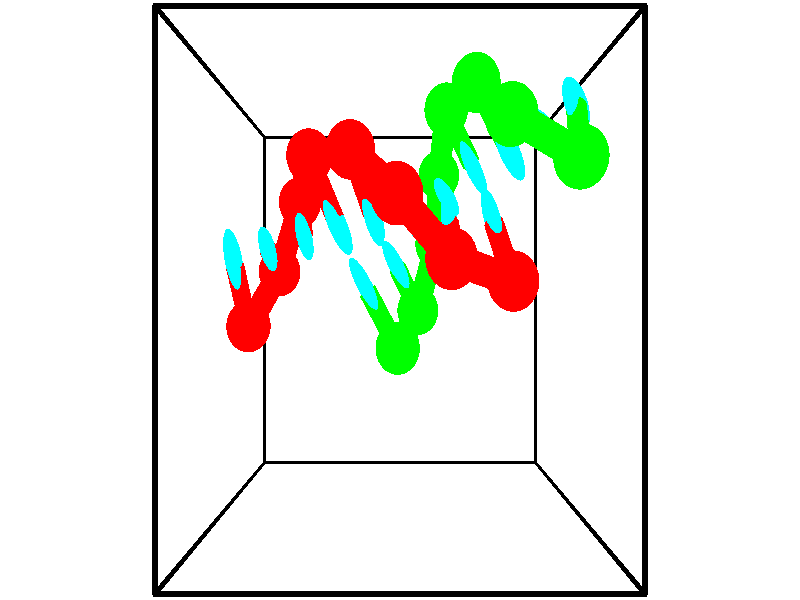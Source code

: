 // switches for output
#declare DRAW_BASES = 1; // possible values are 0, 1; only relevant for DNA ribbons
#declare DRAW_BASES_TYPE = 3; // possible values are 1, 2, 3; only relevant for DNA ribbons
#declare DRAW_FOG = 0; // set to 1 to enable fog

#include "colors.inc"

#include "transforms.inc"
background { rgb <1, 1, 1>}

#default {
   normal{
       ripples 0.25
       frequency 0.20
       turbulence 0.2
       lambda 5
   }
	finish {
		phong 0.1
		phong_size 40.
	}
}

// original window dimensions: 1024x640


// camera settings

camera {
	sky <-0, 1, 0>
	up <-0, 1, 0>
	right 1.6 * <1, 0, 0>
	location <2.5, 2.5, 11.1562>
	look_at <2.5, 2.5, 2.5>
	direction <0, 0, -8.6562>
	angle 67.0682
}


# declare cpy_camera_pos = <2.5, 2.5, 11.1562>;
# if (DRAW_FOG = 1)
fog {
	fog_type 2
	up vnormalize(cpy_camera_pos)
	color rgbt<1,1,1,0.3>
	distance 1e-5
	fog_alt 3e-3
	fog_offset 4
}
# end


// LIGHTS

# declare lum = 6;
global_settings {
	ambient_light rgb lum * <0.05, 0.05, 0.05>
	max_trace_level 15
}# declare cpy_direct_light_amount = 0.25;
light_source
{	1000 * <-1, -1, 1>,
	rgb lum * cpy_direct_light_amount
	parallel
}

light_source
{	1000 * <1, 1, -1>,
	rgb lum * cpy_direct_light_amount
	parallel
}

// strand 0

// nucleotide -1

// particle -1
sphere {
	<0.740857, 2.244534, 4.141206> 0.250000
	pigment { color rgbt <1,0,0,0> }
	no_shadow
}
cylinder {
	<0.688126, 2.602592, 4.311540>,  <0.656487, 2.817428, 4.413740>, 0.100000
	pigment { color rgbt <1,0,0,0> }
	no_shadow
}
cylinder {
	<0.688126, 2.602592, 4.311540>,  <0.740857, 2.244534, 4.141206>, 0.100000
	pigment { color rgbt <1,0,0,0> }
	no_shadow
}

// particle -1
sphere {
	<0.688126, 2.602592, 4.311540> 0.100000
	pigment { color rgbt <1,0,0,0> }
	no_shadow
}
sphere {
	0, 1
	scale<0.080000,0.200000,0.300000>
	matrix <0.989499, 0.144517, 0.002536,
		-0.059270, 0.421697, -0.904797,
		-0.131828, 0.895146, 0.425834,
		0.648577, 2.871136, 4.439290>
	pigment { color rgbt <0,1,1,0> }
	no_shadow
}
cylinder {
	<1.023714, 2.788708, 3.746573>,  <0.740857, 2.244534, 4.141206>, 0.130000
	pigment { color rgbt <1,0,0,0> }
	no_shadow
}

// nucleotide -1

// particle -1
sphere {
	<1.023714, 2.788708, 3.746573> 0.250000
	pigment { color rgbt <1,0,0,0> }
	no_shadow
}
cylinder {
	<1.025520, 2.892952, 4.132747>,  <1.026604, 2.955498, 4.364451>, 0.100000
	pigment { color rgbt <1,0,0,0> }
	no_shadow
}
cylinder {
	<1.025520, 2.892952, 4.132747>,  <1.023714, 2.788708, 3.746573>, 0.100000
	pigment { color rgbt <1,0,0,0> }
	no_shadow
}

// particle -1
sphere {
	<1.025520, 2.892952, 4.132747> 0.100000
	pigment { color rgbt <1,0,0,0> }
	no_shadow
}
sphere {
	0, 1
	scale<0.080000,0.200000,0.300000>
	matrix <0.962624, 0.260314, -0.074771,
		-0.270802, 0.929687, -0.249695,
		0.004515, 0.260611, 0.965433,
		1.026875, 2.971135, 4.422377>
	pigment { color rgbt <0,1,1,0> }
	no_shadow
}
cylinder {
	<1.292706, 3.481259, 3.869025>,  <1.023714, 2.788708, 3.746573>, 0.130000
	pigment { color rgbt <1,0,0,0> }
	no_shadow
}

// nucleotide -1

// particle -1
sphere {
	<1.292706, 3.481259, 3.869025> 0.250000
	pigment { color rgbt <1,0,0,0> }
	no_shadow
}
cylinder {
	<1.373077, 3.258018, 4.191056>,  <1.421300, 3.124074, 4.384275>, 0.100000
	pigment { color rgbt <1,0,0,0> }
	no_shadow
}
cylinder {
	<1.373077, 3.258018, 4.191056>,  <1.292706, 3.481259, 3.869025>, 0.100000
	pigment { color rgbt <1,0,0,0> }
	no_shadow
}

// particle -1
sphere {
	<1.373077, 3.258018, 4.191056> 0.100000
	pigment { color rgbt <1,0,0,0> }
	no_shadow
}
sphere {
	0, 1
	scale<0.080000,0.200000,0.300000>
	matrix <0.947287, 0.320055, -0.014549,
		-0.249550, 0.765563, 0.592991,
		0.200928, -0.558102, 0.805078,
		1.433356, 3.090588, 4.432580>
	pigment { color rgbt <0,1,1,0> }
	no_shadow
}
cylinder {
	<1.503951, 3.815637, 4.521719>,  <1.292706, 3.481259, 3.869025>, 0.130000
	pigment { color rgbt <1,0,0,0> }
	no_shadow
}

// nucleotide -1

// particle -1
sphere {
	<1.503951, 3.815637, 4.521719> 0.250000
	pigment { color rgbt <1,0,0,0> }
	no_shadow
}
cylinder {
	<1.681137, 3.457558, 4.502110>,  <1.787449, 3.242710, 4.490344>, 0.100000
	pigment { color rgbt <1,0,0,0> }
	no_shadow
}
cylinder {
	<1.681137, 3.457558, 4.502110>,  <1.503951, 3.815637, 4.521719>, 0.100000
	pigment { color rgbt <1,0,0,0> }
	no_shadow
}

// particle -1
sphere {
	<1.681137, 3.457558, 4.502110> 0.100000
	pigment { color rgbt <1,0,0,0> }
	no_shadow
}
sphere {
	0, 1
	scale<0.080000,0.200000,0.300000>
	matrix <0.862515, 0.410595, 0.295768,
		-0.244643, -0.173298, 0.954001,
		0.442964, -0.895198, -0.049022,
		1.814026, 3.188998, 4.487403>
	pigment { color rgbt <0,1,1,0> }
	no_shadow
}
cylinder {
	<1.998415, 3.767818, 5.048422>,  <1.503951, 3.815637, 4.521719>, 0.130000
	pigment { color rgbt <1,0,0,0> }
	no_shadow
}

// nucleotide -1

// particle -1
sphere {
	<1.998415, 3.767818, 5.048422> 0.250000
	pigment { color rgbt <1,0,0,0> }
	no_shadow
}
cylinder {
	<2.120041, 3.472183, 4.807991>,  <2.193017, 3.294802, 4.663732>, 0.100000
	pigment { color rgbt <1,0,0,0> }
	no_shadow
}
cylinder {
	<2.120041, 3.472183, 4.807991>,  <1.998415, 3.767818, 5.048422>, 0.100000
	pigment { color rgbt <1,0,0,0> }
	no_shadow
}

// particle -1
sphere {
	<2.120041, 3.472183, 4.807991> 0.100000
	pigment { color rgbt <1,0,0,0> }
	no_shadow
}
sphere {
	0, 1
	scale<0.080000,0.200000,0.300000>
	matrix <0.949924, 0.187519, 0.249962,
		-0.072030, -0.646984, 0.759094,
		0.304066, -0.739086, -0.601078,
		2.211261, 3.250457, 4.627667>
	pigment { color rgbt <0,1,1,0> }
	no_shadow
}
cylinder {
	<2.468284, 3.334585, 5.490565>,  <1.998415, 3.767818, 5.048422>, 0.130000
	pigment { color rgbt <1,0,0,0> }
	no_shadow
}

// nucleotide -1

// particle -1
sphere {
	<2.468284, 3.334585, 5.490565> 0.250000
	pigment { color rgbt <1,0,0,0> }
	no_shadow
}
cylinder {
	<2.563995, 3.277023, 5.106474>,  <2.621422, 3.242486, 4.876019>, 0.100000
	pigment { color rgbt <1,0,0,0> }
	no_shadow
}
cylinder {
	<2.563995, 3.277023, 5.106474>,  <2.468284, 3.334585, 5.490565>, 0.100000
	pigment { color rgbt <1,0,0,0> }
	no_shadow
}

// particle -1
sphere {
	<2.563995, 3.277023, 5.106474> 0.100000
	pigment { color rgbt <1,0,0,0> }
	no_shadow
}
sphere {
	0, 1
	scale<0.080000,0.200000,0.300000>
	matrix <0.949381, 0.241974, 0.200312,
		0.203524, -0.959552, 0.194520,
		0.239278, -0.143905, -0.960227,
		2.635779, 3.233852, 4.818406>
	pigment { color rgbt <0,1,1,0> }
	no_shadow
}
cylinder {
	<2.990366, 2.828697, 5.416644>,  <2.468284, 3.334585, 5.490565>, 0.130000
	pigment { color rgbt <1,0,0,0> }
	no_shadow
}

// nucleotide -1

// particle -1
sphere {
	<2.990366, 2.828697, 5.416644> 0.250000
	pigment { color rgbt <1,0,0,0> }
	no_shadow
}
cylinder {
	<3.008381, 3.029915, 5.071409>,  <3.019190, 3.150646, 4.864269>, 0.100000
	pigment { color rgbt <1,0,0,0> }
	no_shadow
}
cylinder {
	<3.008381, 3.029915, 5.071409>,  <2.990366, 2.828697, 5.416644>, 0.100000
	pigment { color rgbt <1,0,0,0> }
	no_shadow
}

// particle -1
sphere {
	<3.008381, 3.029915, 5.071409> 0.100000
	pigment { color rgbt <1,0,0,0> }
	no_shadow
}
sphere {
	0, 1
	scale<0.080000,0.200000,0.300000>
	matrix <0.951190, 0.242444, 0.190940,
		0.305301, -0.829558, -0.467573,
		0.045036, 0.503045, -0.863086,
		3.021892, 3.180828, 4.812483>
	pigment { color rgbt <0,1,1,0> }
	no_shadow
}
cylinder {
	<3.609601, 2.653998, 5.240171>,  <2.990366, 2.828697, 5.416644>, 0.130000
	pigment { color rgbt <1,0,0,0> }
	no_shadow
}

// nucleotide -1

// particle -1
sphere {
	<3.609601, 2.653998, 5.240171> 0.250000
	pigment { color rgbt <1,0,0,0> }
	no_shadow
}
cylinder {
	<3.525589, 2.974022, 5.015389>,  <3.475182, 3.166036, 4.880520>, 0.100000
	pigment { color rgbt <1,0,0,0> }
	no_shadow
}
cylinder {
	<3.525589, 2.974022, 5.015389>,  <3.609601, 2.653998, 5.240171>, 0.100000
	pigment { color rgbt <1,0,0,0> }
	no_shadow
}

// particle -1
sphere {
	<3.525589, 2.974022, 5.015389> 0.100000
	pigment { color rgbt <1,0,0,0> }
	no_shadow
}
sphere {
	0, 1
	scale<0.080000,0.200000,0.300000>
	matrix <0.961738, 0.272485, 0.028488,
		0.175916, -0.534470, -0.826677,
		-0.210031, 0.800059, -0.561955,
		3.462580, 3.214040, 4.846803>
	pigment { color rgbt <0,1,1,0> }
	no_shadow
}
// strand 1

// nucleotide -1

// particle -1
sphere {
	<4.178258, 3.605829, 5.560459> 0.250000
	pigment { color rgbt <0,1,0,0> }
	no_shadow
}
cylinder {
	<4.225632, 3.912300, 5.307810>,  <4.254056, 4.096183, 5.156221>, 0.100000
	pigment { color rgbt <0,1,0,0> }
	no_shadow
}
cylinder {
	<4.225632, 3.912300, 5.307810>,  <4.178258, 3.605829, 5.560459>, 0.100000
	pigment { color rgbt <0,1,0,0> }
	no_shadow
}

// particle -1
sphere {
	<4.225632, 3.912300, 5.307810> 0.100000
	pigment { color rgbt <0,1,0,0> }
	no_shadow
}
sphere {
	0, 1
	scale<0.080000,0.200000,0.300000>
	matrix <-0.668903, -0.408552, -0.621011,
		-0.733855, 0.496042, 0.464111,
		0.118433, 0.766177, -0.631622,
		4.261162, 4.142153, 5.118324>
	pigment { color rgbt <0,1,1,0> }
	no_shadow
}
cylinder {
	<3.545411, 3.953207, 5.483957>,  <4.178258, 3.605829, 5.560459>, 0.130000
	pigment { color rgbt <0,1,0,0> }
	no_shadow
}

// nucleotide -1

// particle -1
sphere {
	<3.545411, 3.953207, 5.483957> 0.250000
	pigment { color rgbt <0,1,0,0> }
	no_shadow
}
cylinder {
	<3.786652, 3.970772, 5.165375>,  <3.931396, 3.981311, 4.974226>, 0.100000
	pigment { color rgbt <0,1,0,0> }
	no_shadow
}
cylinder {
	<3.786652, 3.970772, 5.165375>,  <3.545411, 3.953207, 5.483957>, 0.100000
	pigment { color rgbt <0,1,0,0> }
	no_shadow
}

// particle -1
sphere {
	<3.786652, 3.970772, 5.165375> 0.100000
	pigment { color rgbt <0,1,0,0> }
	no_shadow
}
sphere {
	0, 1
	scale<0.080000,0.200000,0.300000>
	matrix <-0.679402, -0.494891, -0.541752,
		-0.417948, 0.867845, -0.268635,
		0.603102, 0.043913, -0.796454,
		3.967582, 3.983946, 4.926439>
	pigment { color rgbt <0,1,1,0> }
	no_shadow
}
cylinder {
	<3.282628, 4.365342, 4.938795>,  <3.545411, 3.953207, 5.483957>, 0.130000
	pigment { color rgbt <0,1,0,0> }
	no_shadow
}

// nucleotide -1

// particle -1
sphere {
	<3.282628, 4.365342, 4.938795> 0.250000
	pigment { color rgbt <0,1,0,0> }
	no_shadow
}
cylinder {
	<3.503365, 4.056862, 4.811849>,  <3.635807, 3.871774, 4.735681>, 0.100000
	pigment { color rgbt <0,1,0,0> }
	no_shadow
}
cylinder {
	<3.503365, 4.056862, 4.811849>,  <3.282628, 4.365342, 4.938795>, 0.100000
	pigment { color rgbt <0,1,0,0> }
	no_shadow
}

// particle -1
sphere {
	<3.503365, 4.056862, 4.811849> 0.100000
	pigment { color rgbt <0,1,0,0> }
	no_shadow
}
sphere {
	0, 1
	scale<0.080000,0.200000,0.300000>
	matrix <-0.760338, -0.308950, -0.571345,
		0.342571, 0.556598, -0.756864,
		0.551843, -0.771200, -0.317366,
		3.668917, 3.825502, 4.716639>
	pigment { color rgbt <0,1,1,0> }
	no_shadow
}
cylinder {
	<3.030967, 4.322663, 4.218931>,  <3.282628, 4.365342, 4.938795>, 0.130000
	pigment { color rgbt <0,1,0,0> }
	no_shadow
}

// nucleotide -1

// particle -1
sphere {
	<3.030967, 4.322663, 4.218931> 0.250000
	pigment { color rgbt <0,1,0,0> }
	no_shadow
}
cylinder {
	<3.193581, 3.980232, 4.346593>,  <3.291149, 3.774774, 4.423191>, 0.100000
	pigment { color rgbt <0,1,0,0> }
	no_shadow
}
cylinder {
	<3.193581, 3.980232, 4.346593>,  <3.030967, 4.322663, 4.218931>, 0.100000
	pigment { color rgbt <0,1,0,0> }
	no_shadow
}

// particle -1
sphere {
	<3.193581, 3.980232, 4.346593> 0.100000
	pigment { color rgbt <0,1,0,0> }
	no_shadow
}
sphere {
	0, 1
	scale<0.080000,0.200000,0.300000>
	matrix <-0.853193, -0.480670, -0.202530,
		0.326790, -0.189966, -0.925808,
		0.406535, -0.856078, 0.319156,
		3.315541, 3.723409, 4.442340>
	pigment { color rgbt <0,1,1,0> }
	no_shadow
}
cylinder {
	<2.979663, 3.783831, 3.690186>,  <3.030967, 4.322663, 4.218931>, 0.130000
	pigment { color rgbt <0,1,0,0> }
	no_shadow
}

// nucleotide -1

// particle -1
sphere {
	<2.979663, 3.783831, 3.690186> 0.250000
	pigment { color rgbt <0,1,0,0> }
	no_shadow
}
cylinder {
	<3.006104, 3.607422, 4.048210>,  <3.021968, 3.501576, 4.263024>, 0.100000
	pigment { color rgbt <0,1,0,0> }
	no_shadow
}
cylinder {
	<3.006104, 3.607422, 4.048210>,  <2.979663, 3.783831, 3.690186>, 0.100000
	pigment { color rgbt <0,1,0,0> }
	no_shadow
}

// particle -1
sphere {
	<3.006104, 3.607422, 4.048210> 0.100000
	pigment { color rgbt <0,1,0,0> }
	no_shadow
}
sphere {
	0, 1
	scale<0.080000,0.200000,0.300000>
	matrix <-0.764888, -0.598433, -0.238377,
		0.640762, -0.668863, -0.376890,
		0.066102, -0.441022, 0.895059,
		3.025934, 3.475115, 4.316727>
	pigment { color rgbt <0,1,1,0> }
	no_shadow
}
cylinder {
	<2.943700, 3.087233, 3.528975>,  <2.979663, 3.783831, 3.690186>, 0.130000
	pigment { color rgbt <0,1,0,0> }
	no_shadow
}

// nucleotide -1

// particle -1
sphere {
	<2.943700, 3.087233, 3.528975> 0.250000
	pigment { color rgbt <0,1,0,0> }
	no_shadow
}
cylinder {
	<2.844566, 3.132492, 3.913845>,  <2.785086, 3.159647, 4.144766>, 0.100000
	pigment { color rgbt <0,1,0,0> }
	no_shadow
}
cylinder {
	<2.844566, 3.132492, 3.913845>,  <2.943700, 3.087233, 3.528975>, 0.100000
	pigment { color rgbt <0,1,0,0> }
	no_shadow
}

// particle -1
sphere {
	<2.844566, 3.132492, 3.913845> 0.100000
	pigment { color rgbt <0,1,0,0> }
	no_shadow
}
sphere {
	0, 1
	scale<0.080000,0.200000,0.300000>
	matrix <-0.785765, -0.604425, -0.131317,
		0.566703, -0.788586, 0.238704,
		-0.247833, 0.113148, 0.962172,
		2.770216, 3.166436, 4.202497>
	pigment { color rgbt <0,1,1,0> }
	no_shadow
}
cylinder {
	<2.718251, 2.393395, 3.760422>,  <2.943700, 3.087233, 3.528975>, 0.130000
	pigment { color rgbt <0,1,0,0> }
	no_shadow
}

// nucleotide -1

// particle -1
sphere {
	<2.718251, 2.393395, 3.760422> 0.250000
	pigment { color rgbt <0,1,0,0> }
	no_shadow
}
cylinder {
	<2.567406, 2.644653, 4.032663>,  <2.476898, 2.795408, 4.196007>, 0.100000
	pigment { color rgbt <0,1,0,0> }
	no_shadow
}
cylinder {
	<2.567406, 2.644653, 4.032663>,  <2.718251, 2.393395, 3.760422>, 0.100000
	pigment { color rgbt <0,1,0,0> }
	no_shadow
}

// particle -1
sphere {
	<2.567406, 2.644653, 4.032663> 0.100000
	pigment { color rgbt <0,1,0,0> }
	no_shadow
}
sphere {
	0, 1
	scale<0.080000,0.200000,0.300000>
	matrix <-0.824624, -0.562272, 0.062021,
		0.421641, -0.537851, 0.730024,
		-0.377114, 0.628146, 0.680601,
		2.454271, 2.833097, 4.236843>
	pigment { color rgbt <0,1,1,0> }
	no_shadow
}
cylinder {
	<2.473645, 2.047002, 4.342901>,  <2.718251, 2.393395, 3.760422>, 0.130000
	pigment { color rgbt <0,1,0,0> }
	no_shadow
}

// nucleotide -1

// particle -1
sphere {
	<2.473645, 2.047002, 4.342901> 0.250000
	pigment { color rgbt <0,1,0,0> }
	no_shadow
}
cylinder {
	<2.261452, 2.384918, 4.370949>,  <2.134136, 2.587668, 4.387778>, 0.100000
	pigment { color rgbt <0,1,0,0> }
	no_shadow
}
cylinder {
	<2.261452, 2.384918, 4.370949>,  <2.473645, 2.047002, 4.342901>, 0.100000
	pigment { color rgbt <0,1,0,0> }
	no_shadow
}

// particle -1
sphere {
	<2.261452, 2.384918, 4.370949> 0.100000
	pigment { color rgbt <0,1,0,0> }
	no_shadow
}
sphere {
	0, 1
	scale<0.080000,0.200000,0.300000>
	matrix <-0.846093, -0.532750, 0.017454,
		0.052102, -0.050070, 0.997386,
		-0.530483, 0.844790, 0.070122,
		2.102307, 2.638355, 4.391986>
	pigment { color rgbt <0,1,1,0> }
	no_shadow
}
// box output
cylinder {
	<0.000000, 0.000000, 0.000000>,  <5.000000, 0.000000, 0.000000>, 0.025000
	pigment { color rgbt <0,0,0,0> }
	no_shadow
}
cylinder {
	<0.000000, 0.000000, 0.000000>,  <0.000000, 5.000000, 0.000000>, 0.025000
	pigment { color rgbt <0,0,0,0> }
	no_shadow
}
cylinder {
	<0.000000, 0.000000, 0.000000>,  <0.000000, 0.000000, 5.000000>, 0.025000
	pigment { color rgbt <0,0,0,0> }
	no_shadow
}
cylinder {
	<5.000000, 5.000000, 5.000000>,  <0.000000, 5.000000, 5.000000>, 0.025000
	pigment { color rgbt <0,0,0,0> }
	no_shadow
}
cylinder {
	<5.000000, 5.000000, 5.000000>,  <5.000000, 0.000000, 5.000000>, 0.025000
	pigment { color rgbt <0,0,0,0> }
	no_shadow
}
cylinder {
	<5.000000, 5.000000, 5.000000>,  <5.000000, 5.000000, 0.000000>, 0.025000
	pigment { color rgbt <0,0,0,0> }
	no_shadow
}
cylinder {
	<0.000000, 0.000000, 5.000000>,  <0.000000, 5.000000, 5.000000>, 0.025000
	pigment { color rgbt <0,0,0,0> }
	no_shadow
}
cylinder {
	<0.000000, 0.000000, 5.000000>,  <5.000000, 0.000000, 5.000000>, 0.025000
	pigment { color rgbt <0,0,0,0> }
	no_shadow
}
cylinder {
	<5.000000, 5.000000, 0.000000>,  <0.000000, 5.000000, 0.000000>, 0.025000
	pigment { color rgbt <0,0,0,0> }
	no_shadow
}
cylinder {
	<5.000000, 5.000000, 0.000000>,  <5.000000, 0.000000, 0.000000>, 0.025000
	pigment { color rgbt <0,0,0,0> }
	no_shadow
}
cylinder {
	<5.000000, 0.000000, 5.000000>,  <5.000000, 0.000000, 0.000000>, 0.025000
	pigment { color rgbt <0,0,0,0> }
	no_shadow
}
cylinder {
	<0.000000, 5.000000, 0.000000>,  <0.000000, 5.000000, 5.000000>, 0.025000
	pigment { color rgbt <0,0,0,0> }
	no_shadow
}
// end of box output
